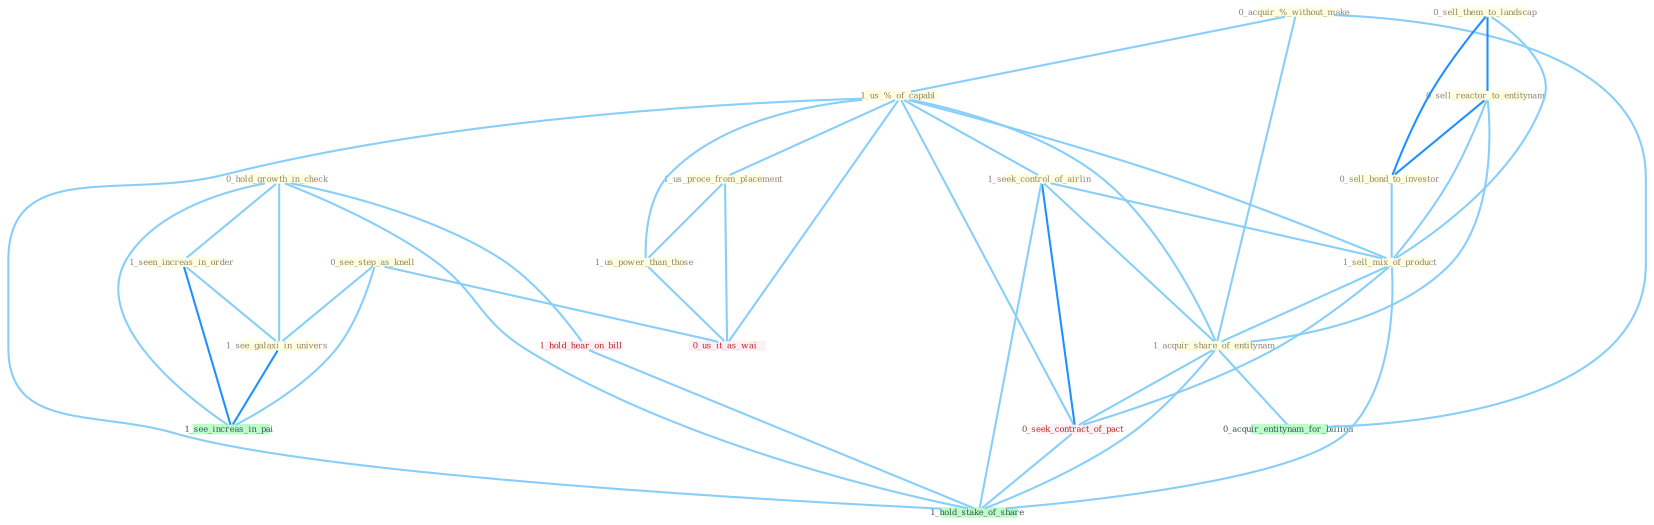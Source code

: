 Graph G{ 
    node
    [shape=polygon,style=filled,width=.5,height=.06,color="#BDFCC9",fixedsize=true,fontsize=4,
    fontcolor="#2f4f4f"];
    {node
    [color="#ffffe0", fontcolor="#8b7d6b"] "0_hold_growth_in_check " "0_acquir_%_without_make " "0_sell_them_to_landscap " "1_us_%_of_capabl " "0_sell_reactor_to_entitynam " "1_seen_increas_in_order " "1_us_proce_from_placement " "1_seek_control_of_airlin " "0_sell_bond_to_investor " "0_see_step_as_knell " "1_sell_mix_of_product " "1_us_power_than_those " "1_acquir_share_of_entitynam " "1_see_galaxi_in_univers "}
{node [color="#fff0f5", fontcolor="#b22222"] "0_seek_contract_of_pact " "0_us_it_as_wai " "1_hold_hear_on_bill "}
edge [color="#B0E2FF"];

	"0_hold_growth_in_check " -- "1_seen_increas_in_order " [w="1", color="#87cefa" ];
	"0_hold_growth_in_check " -- "1_see_galaxi_in_univers " [w="1", color="#87cefa" ];
	"0_hold_growth_in_check " -- "1_see_increas_in_pai " [w="1", color="#87cefa" ];
	"0_hold_growth_in_check " -- "1_hold_hear_on_bill " [w="1", color="#87cefa" ];
	"0_hold_growth_in_check " -- "1_hold_stake_of_share " [w="1", color="#87cefa" ];
	"0_acquir_%_without_make " -- "1_us_%_of_capabl " [w="1", color="#87cefa" ];
	"0_acquir_%_without_make " -- "1_acquir_share_of_entitynam " [w="1", color="#87cefa" ];
	"0_acquir_%_without_make " -- "0_acquir_entitynam_for_billion " [w="1", color="#87cefa" ];
	"0_sell_them_to_landscap " -- "0_sell_reactor_to_entitynam " [w="2", color="#1e90ff" , len=0.8];
	"0_sell_them_to_landscap " -- "0_sell_bond_to_investor " [w="2", color="#1e90ff" , len=0.8];
	"0_sell_them_to_landscap " -- "1_sell_mix_of_product " [w="1", color="#87cefa" ];
	"1_us_%_of_capabl " -- "1_us_proce_from_placement " [w="1", color="#87cefa" ];
	"1_us_%_of_capabl " -- "1_seek_control_of_airlin " [w="1", color="#87cefa" ];
	"1_us_%_of_capabl " -- "1_sell_mix_of_product " [w="1", color="#87cefa" ];
	"1_us_%_of_capabl " -- "1_us_power_than_those " [w="1", color="#87cefa" ];
	"1_us_%_of_capabl " -- "1_acquir_share_of_entitynam " [w="1", color="#87cefa" ];
	"1_us_%_of_capabl " -- "0_seek_contract_of_pact " [w="1", color="#87cefa" ];
	"1_us_%_of_capabl " -- "0_us_it_as_wai " [w="1", color="#87cefa" ];
	"1_us_%_of_capabl " -- "1_hold_stake_of_share " [w="1", color="#87cefa" ];
	"0_sell_reactor_to_entitynam " -- "0_sell_bond_to_investor " [w="2", color="#1e90ff" , len=0.8];
	"0_sell_reactor_to_entitynam " -- "1_sell_mix_of_product " [w="1", color="#87cefa" ];
	"0_sell_reactor_to_entitynam " -- "1_acquir_share_of_entitynam " [w="1", color="#87cefa" ];
	"1_seen_increas_in_order " -- "1_see_galaxi_in_univers " [w="1", color="#87cefa" ];
	"1_seen_increas_in_order " -- "1_see_increas_in_pai " [w="2", color="#1e90ff" , len=0.8];
	"1_us_proce_from_placement " -- "1_us_power_than_those " [w="1", color="#87cefa" ];
	"1_us_proce_from_placement " -- "0_us_it_as_wai " [w="1", color="#87cefa" ];
	"1_seek_control_of_airlin " -- "1_sell_mix_of_product " [w="1", color="#87cefa" ];
	"1_seek_control_of_airlin " -- "1_acquir_share_of_entitynam " [w="1", color="#87cefa" ];
	"1_seek_control_of_airlin " -- "0_seek_contract_of_pact " [w="2", color="#1e90ff" , len=0.8];
	"1_seek_control_of_airlin " -- "1_hold_stake_of_share " [w="1", color="#87cefa" ];
	"0_sell_bond_to_investor " -- "1_sell_mix_of_product " [w="1", color="#87cefa" ];
	"0_see_step_as_knell " -- "1_see_galaxi_in_univers " [w="1", color="#87cefa" ];
	"0_see_step_as_knell " -- "0_us_it_as_wai " [w="1", color="#87cefa" ];
	"0_see_step_as_knell " -- "1_see_increas_in_pai " [w="1", color="#87cefa" ];
	"1_sell_mix_of_product " -- "1_acquir_share_of_entitynam " [w="1", color="#87cefa" ];
	"1_sell_mix_of_product " -- "0_seek_contract_of_pact " [w="1", color="#87cefa" ];
	"1_sell_mix_of_product " -- "1_hold_stake_of_share " [w="1", color="#87cefa" ];
	"1_us_power_than_those " -- "0_us_it_as_wai " [w="1", color="#87cefa" ];
	"1_acquir_share_of_entitynam " -- "0_seek_contract_of_pact " [w="1", color="#87cefa" ];
	"1_acquir_share_of_entitynam " -- "0_acquir_entitynam_for_billion " [w="1", color="#87cefa" ];
	"1_acquir_share_of_entitynam " -- "1_hold_stake_of_share " [w="1", color="#87cefa" ];
	"1_see_galaxi_in_univers " -- "1_see_increas_in_pai " [w="2", color="#1e90ff" , len=0.8];
	"0_seek_contract_of_pact " -- "1_hold_stake_of_share " [w="1", color="#87cefa" ];
	"1_hold_hear_on_bill " -- "1_hold_stake_of_share " [w="1", color="#87cefa" ];
}